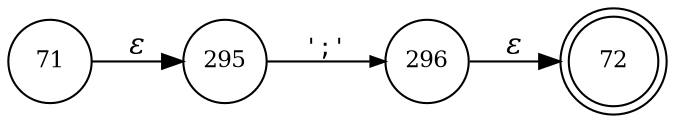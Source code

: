 digraph ATN {
rankdir=LR;
s72[fontsize=11, label="72", shape=doublecircle, fixedsize=true, width=.6];
s71[fontsize=11,label="71", shape=circle, fixedsize=true, width=.55, peripheries=1];
s295[fontsize=11,label="295", shape=circle, fixedsize=true, width=.55, peripheries=1];
s296[fontsize=11,label="296", shape=circle, fixedsize=true, width=.55, peripheries=1];
s71 -> s295 [fontname="Times-Italic", label="&epsilon;"];
s295 -> s296 [fontsize=11, fontname="Courier", arrowsize=.7, label = "';'", arrowhead = normal];
s296 -> s72 [fontname="Times-Italic", label="&epsilon;"];
}